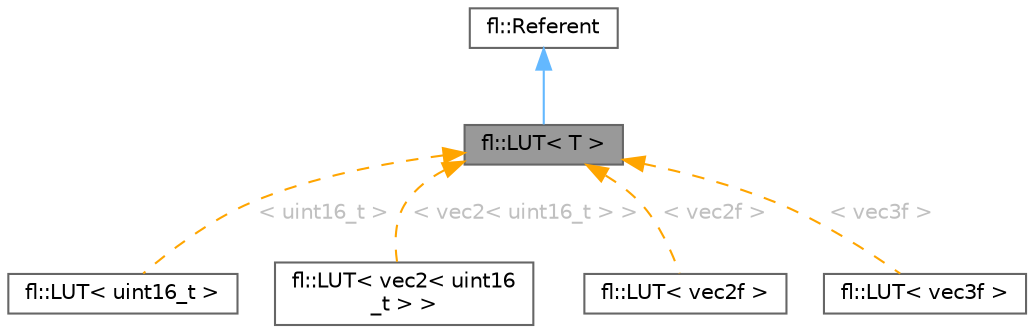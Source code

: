 digraph "fl::LUT&lt; T &gt;"
{
 // INTERACTIVE_SVG=YES
 // LATEX_PDF_SIZE
  bgcolor="transparent";
  edge [fontname=Helvetica,fontsize=10,labelfontname=Helvetica,labelfontsize=10];
  node [fontname=Helvetica,fontsize=10,shape=box,height=0.2,width=0.4];
  Node1 [id="Node000001",label="fl::LUT\< T \>",height=0.2,width=0.4,color="gray40", fillcolor="grey60", style="filled", fontcolor="black",tooltip=" "];
  Node2 -> Node1 [id="edge1_Node000001_Node000002",dir="back",color="steelblue1",style="solid",tooltip=" "];
  Node2 [id="Node000002",label="fl::Referent",height=0.2,width=0.4,color="gray40", fillcolor="white", style="filled",URL="$d6/d16/classfl_1_1_referent.html",tooltip=" "];
  Node1 -> Node3 [id="edge2_Node000001_Node000003",dir="back",color="orange",style="dashed",tooltip=" ",label=" \< uint16_t \>",fontcolor="grey" ];
  Node3 [id="Node000003",label="fl::LUT\< uint16_t \>",height=0.2,width=0.4,color="gray40", fillcolor="white", style="filled",URL="$d6/d18/classfl_1_1_l_u_t.html",tooltip=" "];
  Node1 -> Node4 [id="edge3_Node000001_Node000004",dir="back",color="orange",style="dashed",tooltip=" ",label=" \< vec2\< uint16_t \> \>",fontcolor="grey" ];
  Node4 [id="Node000004",label="fl::LUT\< vec2\< uint16\l_t \> \>",height=0.2,width=0.4,color="gray40", fillcolor="white", style="filled",URL="$d6/d18/classfl_1_1_l_u_t.html",tooltip=" "];
  Node1 -> Node5 [id="edge4_Node000001_Node000005",dir="back",color="orange",style="dashed",tooltip=" ",label=" \< vec2f \>",fontcolor="grey" ];
  Node5 [id="Node000005",label="fl::LUT\< vec2f \>",height=0.2,width=0.4,color="gray40", fillcolor="white", style="filled",URL="$d6/d18/classfl_1_1_l_u_t.html",tooltip=" "];
  Node1 -> Node6 [id="edge5_Node000001_Node000006",dir="back",color="orange",style="dashed",tooltip=" ",label=" \< vec3f \>",fontcolor="grey" ];
  Node6 [id="Node000006",label="fl::LUT\< vec3f \>",height=0.2,width=0.4,color="gray40", fillcolor="white", style="filled",URL="$d6/d18/classfl_1_1_l_u_t.html",tooltip=" "];
}
